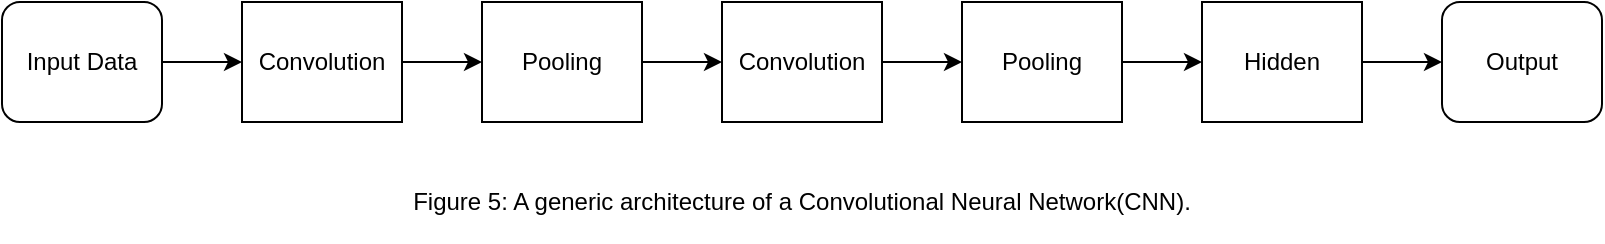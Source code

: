 <mxfile version="13.8.8" type="github"><diagram id="O-hTAbi_pLUsfGdM5m87" name="Page-1"><mxGraphModel dx="918" dy="1320" grid="1" gridSize="10" guides="1" tooltips="1" connect="1" arrows="1" fold="1" page="1" pageScale="1" pageWidth="850" pageHeight="1100" math="0" shadow="0"><root><mxCell id="0"/><mxCell id="1" parent="0"/><mxCell id="JCgSqU2A14dOqE6mjdps-9" style="edgeStyle=orthogonalEdgeStyle;rounded=0;orthogonalLoop=1;jettySize=auto;html=1;exitX=1;exitY=0.5;exitDx=0;exitDy=0;entryX=0;entryY=0.5;entryDx=0;entryDy=0;" edge="1" parent="1" source="JCgSqU2A14dOqE6mjdps-1" target="JCgSqU2A14dOqE6mjdps-2"><mxGeometry relative="1" as="geometry"/></mxCell><mxCell id="JCgSqU2A14dOqE6mjdps-1" value="Input Data" style="rounded=1;whiteSpace=wrap;html=1;" vertex="1" parent="1"><mxGeometry x="25" y="120" width="80" height="60" as="geometry"/></mxCell><mxCell id="JCgSqU2A14dOqE6mjdps-10" style="edgeStyle=orthogonalEdgeStyle;rounded=0;orthogonalLoop=1;jettySize=auto;html=1;exitX=1;exitY=0.5;exitDx=0;exitDy=0;entryX=0;entryY=0.5;entryDx=0;entryDy=0;" edge="1" parent="1" source="JCgSqU2A14dOqE6mjdps-2" target="JCgSqU2A14dOqE6mjdps-4"><mxGeometry relative="1" as="geometry"/></mxCell><mxCell id="JCgSqU2A14dOqE6mjdps-2" value="Convolution" style="rounded=0;whiteSpace=wrap;html=1;" vertex="1" parent="1"><mxGeometry x="145" y="120" width="80" height="60" as="geometry"/></mxCell><mxCell id="JCgSqU2A14dOqE6mjdps-11" style="edgeStyle=orthogonalEdgeStyle;rounded=0;orthogonalLoop=1;jettySize=auto;html=1;exitX=1;exitY=0.5;exitDx=0;exitDy=0;entryX=0;entryY=0.5;entryDx=0;entryDy=0;" edge="1" parent="1" source="JCgSqU2A14dOqE6mjdps-4" target="JCgSqU2A14dOqE6mjdps-5"><mxGeometry relative="1" as="geometry"/></mxCell><mxCell id="JCgSqU2A14dOqE6mjdps-4" value="Pooling" style="rounded=0;whiteSpace=wrap;html=1;" vertex="1" parent="1"><mxGeometry x="265" y="120" width="80" height="60" as="geometry"/></mxCell><mxCell id="JCgSqU2A14dOqE6mjdps-12" style="edgeStyle=orthogonalEdgeStyle;rounded=0;orthogonalLoop=1;jettySize=auto;html=1;exitX=1;exitY=0.5;exitDx=0;exitDy=0;entryX=0;entryY=0.5;entryDx=0;entryDy=0;" edge="1" parent="1" source="JCgSqU2A14dOqE6mjdps-5" target="JCgSqU2A14dOqE6mjdps-6"><mxGeometry relative="1" as="geometry"/></mxCell><mxCell id="JCgSqU2A14dOqE6mjdps-5" value="Convolution" style="rounded=0;whiteSpace=wrap;html=1;" vertex="1" parent="1"><mxGeometry x="385" y="120" width="80" height="60" as="geometry"/></mxCell><mxCell id="JCgSqU2A14dOqE6mjdps-13" style="edgeStyle=orthogonalEdgeStyle;rounded=0;orthogonalLoop=1;jettySize=auto;html=1;exitX=1;exitY=0.5;exitDx=0;exitDy=0;entryX=0;entryY=0.5;entryDx=0;entryDy=0;" edge="1" parent="1" source="JCgSqU2A14dOqE6mjdps-6" target="JCgSqU2A14dOqE6mjdps-8"><mxGeometry relative="1" as="geometry"/></mxCell><mxCell id="JCgSqU2A14dOqE6mjdps-6" value="Pooling" style="rounded=0;whiteSpace=wrap;html=1;" vertex="1" parent="1"><mxGeometry x="505" y="120" width="80" height="60" as="geometry"/></mxCell><mxCell id="JCgSqU2A14dOqE6mjdps-7" value="Output" style="rounded=1;whiteSpace=wrap;html=1;" vertex="1" parent="1"><mxGeometry x="745" y="120" width="80" height="60" as="geometry"/></mxCell><mxCell id="JCgSqU2A14dOqE6mjdps-14" style="edgeStyle=orthogonalEdgeStyle;rounded=0;orthogonalLoop=1;jettySize=auto;html=1;exitX=1;exitY=0.5;exitDx=0;exitDy=0;entryX=0;entryY=0.5;entryDx=0;entryDy=0;" edge="1" parent="1" source="JCgSqU2A14dOqE6mjdps-8" target="JCgSqU2A14dOqE6mjdps-7"><mxGeometry relative="1" as="geometry"/></mxCell><mxCell id="JCgSqU2A14dOqE6mjdps-8" value="Hidden" style="rounded=0;whiteSpace=wrap;html=1;" vertex="1" parent="1"><mxGeometry x="625" y="120" width="80" height="60" as="geometry"/></mxCell><mxCell id="JCgSqU2A14dOqE6mjdps-15" value="&lt;div align=&quot;center&quot;&gt;Figure 5: A generic architecture of a Convolutional Neural Network(CNN).&lt;/div&gt;" style="text;html=1;strokeColor=none;fillColor=none;align=center;verticalAlign=middle;whiteSpace=wrap;rounded=0;" vertex="1" parent="1"><mxGeometry x="205" y="200" width="440" height="40" as="geometry"/></mxCell></root></mxGraphModel></diagram></mxfile>